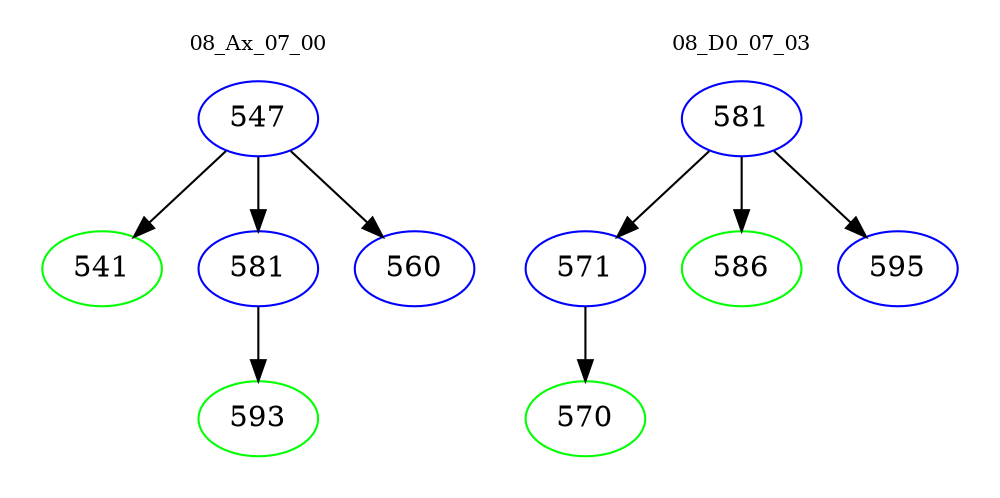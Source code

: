digraph{
subgraph cluster_0 {
color = white
label = "08_Ax_07_00";
fontsize=10;
T0_547 [label="547", color="blue"]
T0_547 -> T0_541 [color="black"]
T0_541 [label="541", color="green"]
T0_547 -> T0_581 [color="black"]
T0_581 [label="581", color="blue"]
T0_581 -> T0_593 [color="black"]
T0_593 [label="593", color="green"]
T0_547 -> T0_560 [color="black"]
T0_560 [label="560", color="blue"]
}
subgraph cluster_1 {
color = white
label = "08_D0_07_03";
fontsize=10;
T1_581 [label="581", color="blue"]
T1_581 -> T1_571 [color="black"]
T1_571 [label="571", color="blue"]
T1_571 -> T1_570 [color="black"]
T1_570 [label="570", color="green"]
T1_581 -> T1_586 [color="black"]
T1_586 [label="586", color="green"]
T1_581 -> T1_595 [color="black"]
T1_595 [label="595", color="blue"]
}
}
